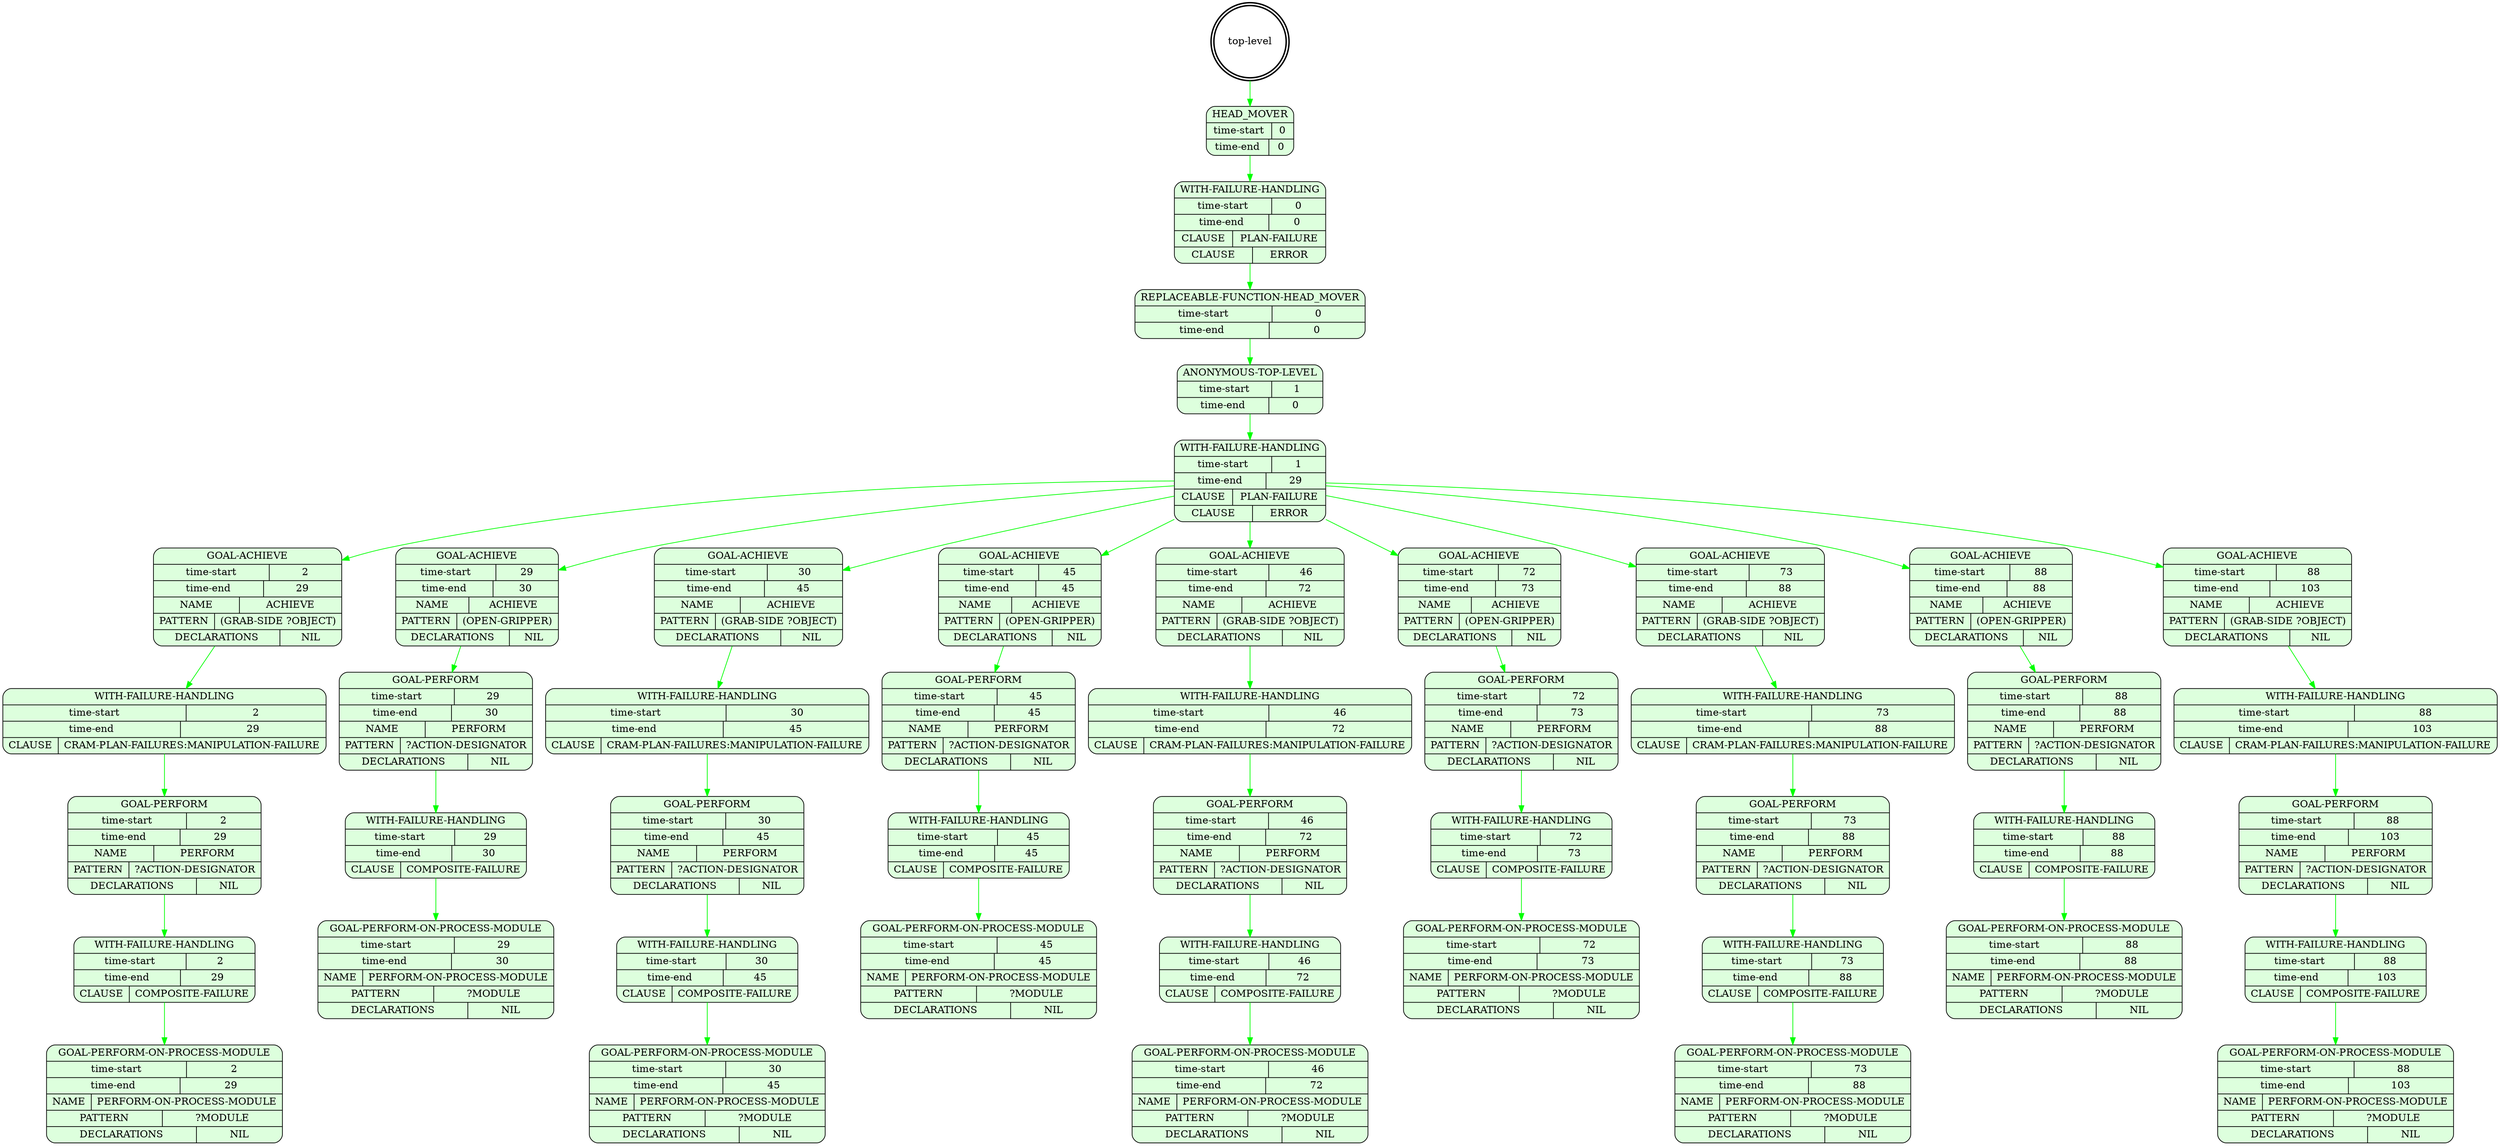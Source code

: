 digraph plangraph_5BrqQJrMxtlImcxs {
  node_vn2kSBZ3Fbf9rnP1 [shape=doublecircle, style=bold, label="top-level"];

  node_fJXAtloF75hXKgUX [shape=Mrecord, style=filled, fillcolor="#ddffdd", label="{HEAD_MOVER|{time-start | 0}|{time-end | 0}}"];
  edge [color="green", label=""];
  node_vn2kSBZ3Fbf9rnP1 -> node_fJXAtloF75hXKgUX;

  node_r3GMVmrrVsWeHs2T [shape=Mrecord, style=filled, fillcolor="#ddffdd", label="{WITH-FAILURE-HANDLING|{time-start | 0}|{time-end | 0}|{CLAUSE | PLAN-FAILURE}|{CLAUSE | ERROR}}"];
  edge [color="green", label=""];
  node_fJXAtloF75hXKgUX -> node_r3GMVmrrVsWeHs2T;

  node_HY7vQcoVL4M6GB1M [shape=Mrecord, style=filled, fillcolor="#ddffdd", label="{REPLACEABLE-FUNCTION-HEAD_MOVER|{time-start | 0}|{time-end | 0}}"];
  edge [color="green", label=""];
  node_r3GMVmrrVsWeHs2T -> node_HY7vQcoVL4M6GB1M;

  node_0dQWT3SS7jmibL8P [shape=Mrecord, style=filled, fillcolor="#ddffdd", label="{ANONYMOUS-TOP-LEVEL|{time-start | 1}|{time-end | 0}}"];
  edge [color="green", label=""];
  node_HY7vQcoVL4M6GB1M -> node_0dQWT3SS7jmibL8P;

  node_8vneYoQXAp9LGGAv [shape=Mrecord, style=filled, fillcolor="#ddffdd", label="{WITH-FAILURE-HANDLING|{time-start | 1}|{time-end | 29}|{CLAUSE | PLAN-FAILURE}|{CLAUSE | ERROR}}"];
  edge [color="green", label=""];
  node_0dQWT3SS7jmibL8P -> node_8vneYoQXAp9LGGAv;

  node_PPuVxKKG07HpnxeM [shape=Mrecord, style=filled, fillcolor="#ddffdd", label="{GOAL-ACHIEVE|{time-start | 2}|{time-end | 29}|{NAME | ACHIEVE}|{PATTERN | (GRAB-SIDE ?OBJECT)}|{DECLARATIONS | NIL}}"];
  edge [color="green", label=""];
  node_8vneYoQXAp9LGGAv -> node_PPuVxKKG07HpnxeM;

  node_nP1iu1RWJTKQNkzd [shape=Mrecord, style=filled, fillcolor="#ddffdd", label="{WITH-FAILURE-HANDLING|{time-start | 2}|{time-end | 29}|{CLAUSE | CRAM-PLAN-FAILURES:MANIPULATION-FAILURE}}"];
  edge [color="green", label=""];
  node_PPuVxKKG07HpnxeM -> node_nP1iu1RWJTKQNkzd;

  node_xqHF5CMguCg0aVy4 [shape=Mrecord, style=filled, fillcolor="#ddffdd", label="{GOAL-PERFORM|{time-start | 2}|{time-end | 29}|{NAME | PERFORM}|{PATTERN | ?ACTION-DESIGNATOR}|{DECLARATIONS | NIL}}"];
  edge [color="green", label=""];
  node_nP1iu1RWJTKQNkzd -> node_xqHF5CMguCg0aVy4;

  node_YYN7DWOQ35j7PxgG [shape=Mrecord, style=filled, fillcolor="#ddffdd", label="{WITH-FAILURE-HANDLING|{time-start | 2}|{time-end | 29}|{CLAUSE | COMPOSITE-FAILURE}}"];
  edge [color="green", label=""];
  node_xqHF5CMguCg0aVy4 -> node_YYN7DWOQ35j7PxgG;

  node_zbNkBoHzPR921LVo [shape=Mrecord, style=filled, fillcolor="#ddffdd", label="{GOAL-PERFORM-ON-PROCESS-MODULE|{time-start | 2}|{time-end | 29}|{NAME | PERFORM-ON-PROCESS-MODULE}|{PATTERN | ?MODULE}|{DECLARATIONS | NIL}}"];
  edge [color="green", label=""];
  node_YYN7DWOQ35j7PxgG -> node_zbNkBoHzPR921LVo;

  node_w4RgEbXDI7h9C915 [shape=Mrecord, style=filled, fillcolor="#ddffdd", label="{GOAL-ACHIEVE|{time-start | 29}|{time-end | 30}|{NAME | ACHIEVE}|{PATTERN | (OPEN-GRIPPER)}|{DECLARATIONS | NIL}}"];
  edge [color="green", label=""];
  node_8vneYoQXAp9LGGAv -> node_w4RgEbXDI7h9C915;

  node_wZDA0ivkEntNoMcS [shape=Mrecord, style=filled, fillcolor="#ddffdd", label="{GOAL-PERFORM|{time-start | 29}|{time-end | 30}|{NAME | PERFORM}|{PATTERN | ?ACTION-DESIGNATOR}|{DECLARATIONS | NIL}}"];
  edge [color="green", label=""];
  node_w4RgEbXDI7h9C915 -> node_wZDA0ivkEntNoMcS;

  node_ctg3gyqwzNtFnFjZ [shape=Mrecord, style=filled, fillcolor="#ddffdd", label="{WITH-FAILURE-HANDLING|{time-start | 29}|{time-end | 30}|{CLAUSE | COMPOSITE-FAILURE}}"];
  edge [color="green", label=""];
  node_wZDA0ivkEntNoMcS -> node_ctg3gyqwzNtFnFjZ;

  node_fw0jpZCifI93QrUM [shape=Mrecord, style=filled, fillcolor="#ddffdd", label="{GOAL-PERFORM-ON-PROCESS-MODULE|{time-start | 29}|{time-end | 30}|{NAME | PERFORM-ON-PROCESS-MODULE}|{PATTERN | ?MODULE}|{DECLARATIONS | NIL}}"];
  edge [color="green", label=""];
  node_ctg3gyqwzNtFnFjZ -> node_fw0jpZCifI93QrUM;

  node_nu0awaU5TmSJhF6V [shape=Mrecord, style=filled, fillcolor="#ddffdd", label="{GOAL-ACHIEVE|{time-start | 30}|{time-end | 45}|{NAME | ACHIEVE}|{PATTERN | (GRAB-SIDE ?OBJECT)}|{DECLARATIONS | NIL}}"];
  edge [color="green", label=""];
  node_8vneYoQXAp9LGGAv -> node_nu0awaU5TmSJhF6V;

  node_VqNNJuOuqtIjjnYK [shape=Mrecord, style=filled, fillcolor="#ddffdd", label="{WITH-FAILURE-HANDLING|{time-start | 30}|{time-end | 45}|{CLAUSE | CRAM-PLAN-FAILURES:MANIPULATION-FAILURE}}"];
  edge [color="green", label=""];
  node_nu0awaU5TmSJhF6V -> node_VqNNJuOuqtIjjnYK;

  node_78XRFntag0jbHsRU [shape=Mrecord, style=filled, fillcolor="#ddffdd", label="{GOAL-PERFORM|{time-start | 30}|{time-end | 45}|{NAME | PERFORM}|{PATTERN | ?ACTION-DESIGNATOR}|{DECLARATIONS | NIL}}"];
  edge [color="green", label=""];
  node_VqNNJuOuqtIjjnYK -> node_78XRFntag0jbHsRU;

  node_LHydJPacUt7zmac1 [shape=Mrecord, style=filled, fillcolor="#ddffdd", label="{WITH-FAILURE-HANDLING|{time-start | 30}|{time-end | 45}|{CLAUSE | COMPOSITE-FAILURE}}"];
  edge [color="green", label=""];
  node_78XRFntag0jbHsRU -> node_LHydJPacUt7zmac1;

  node_QOjYhjMb65qrPTuO [shape=Mrecord, style=filled, fillcolor="#ddffdd", label="{GOAL-PERFORM-ON-PROCESS-MODULE|{time-start | 30}|{time-end | 45}|{NAME | PERFORM-ON-PROCESS-MODULE}|{PATTERN | ?MODULE}|{DECLARATIONS | NIL}}"];
  edge [color="green", label=""];
  node_LHydJPacUt7zmac1 -> node_QOjYhjMb65qrPTuO;

  node_usK8USpvIwi9rmfA [shape=Mrecord, style=filled, fillcolor="#ddffdd", label="{GOAL-ACHIEVE|{time-start | 45}|{time-end | 45}|{NAME | ACHIEVE}|{PATTERN | (OPEN-GRIPPER)}|{DECLARATIONS | NIL}}"];
  edge [color="green", label=""];
  node_8vneYoQXAp9LGGAv -> node_usK8USpvIwi9rmfA;

  node_5FrSTcMs48ac37uI [shape=Mrecord, style=filled, fillcolor="#ddffdd", label="{GOAL-PERFORM|{time-start | 45}|{time-end | 45}|{NAME | PERFORM}|{PATTERN | ?ACTION-DESIGNATOR}|{DECLARATIONS | NIL}}"];
  edge [color="green", label=""];
  node_usK8USpvIwi9rmfA -> node_5FrSTcMs48ac37uI;

  node_VBigSr0UVtUyZ2c0 [shape=Mrecord, style=filled, fillcolor="#ddffdd", label="{WITH-FAILURE-HANDLING|{time-start | 45}|{time-end | 45}|{CLAUSE | COMPOSITE-FAILURE}}"];
  edge [color="green", label=""];
  node_5FrSTcMs48ac37uI -> node_VBigSr0UVtUyZ2c0;

  node_w4IkfaeB7D1SjWhE [shape=Mrecord, style=filled, fillcolor="#ddffdd", label="{GOAL-PERFORM-ON-PROCESS-MODULE|{time-start | 45}|{time-end | 45}|{NAME | PERFORM-ON-PROCESS-MODULE}|{PATTERN | ?MODULE}|{DECLARATIONS | NIL}}"];
  edge [color="green", label=""];
  node_VBigSr0UVtUyZ2c0 -> node_w4IkfaeB7D1SjWhE;

  node_mxyxESCS6U6iYHFs [shape=Mrecord, style=filled, fillcolor="#ddffdd", label="{GOAL-ACHIEVE|{time-start | 46}|{time-end | 72}|{NAME | ACHIEVE}|{PATTERN | (GRAB-SIDE ?OBJECT)}|{DECLARATIONS | NIL}}"];
  edge [color="green", label=""];
  node_8vneYoQXAp9LGGAv -> node_mxyxESCS6U6iYHFs;

  node_FACf7BZm1VLTrg7g [shape=Mrecord, style=filled, fillcolor="#ddffdd", label="{WITH-FAILURE-HANDLING|{time-start | 46}|{time-end | 72}|{CLAUSE | CRAM-PLAN-FAILURES:MANIPULATION-FAILURE}}"];
  edge [color="green", label=""];
  node_mxyxESCS6U6iYHFs -> node_FACf7BZm1VLTrg7g;

  node_XrubNzgxpSyK6ToH [shape=Mrecord, style=filled, fillcolor="#ddffdd", label="{GOAL-PERFORM|{time-start | 46}|{time-end | 72}|{NAME | PERFORM}|{PATTERN | ?ACTION-DESIGNATOR}|{DECLARATIONS | NIL}}"];
  edge [color="green", label=""];
  node_FACf7BZm1VLTrg7g -> node_XrubNzgxpSyK6ToH;

  node_SpveMOWwEgpBJccy [shape=Mrecord, style=filled, fillcolor="#ddffdd", label="{WITH-FAILURE-HANDLING|{time-start | 46}|{time-end | 72}|{CLAUSE | COMPOSITE-FAILURE}}"];
  edge [color="green", label=""];
  node_XrubNzgxpSyK6ToH -> node_SpveMOWwEgpBJccy;

  node_EFfpotVRjOgf0ZjB [shape=Mrecord, style=filled, fillcolor="#ddffdd", label="{GOAL-PERFORM-ON-PROCESS-MODULE|{time-start | 46}|{time-end | 72}|{NAME | PERFORM-ON-PROCESS-MODULE}|{PATTERN | ?MODULE}|{DECLARATIONS | NIL}}"];
  edge [color="green", label=""];
  node_SpveMOWwEgpBJccy -> node_EFfpotVRjOgf0ZjB;

  node_jMMdUPfgFHOxZpUT [shape=Mrecord, style=filled, fillcolor="#ddffdd", label="{GOAL-ACHIEVE|{time-start | 72}|{time-end | 73}|{NAME | ACHIEVE}|{PATTERN | (OPEN-GRIPPER)}|{DECLARATIONS | NIL}}"];
  edge [color="green", label=""];
  node_8vneYoQXAp9LGGAv -> node_jMMdUPfgFHOxZpUT;

  node_SurXo7ROgBqs9eZ7 [shape=Mrecord, style=filled, fillcolor="#ddffdd", label="{GOAL-PERFORM|{time-start | 72}|{time-end | 73}|{NAME | PERFORM}|{PATTERN | ?ACTION-DESIGNATOR}|{DECLARATIONS | NIL}}"];
  edge [color="green", label=""];
  node_jMMdUPfgFHOxZpUT -> node_SurXo7ROgBqs9eZ7;

  node_g72YCA12jDS87nS2 [shape=Mrecord, style=filled, fillcolor="#ddffdd", label="{WITH-FAILURE-HANDLING|{time-start | 72}|{time-end | 73}|{CLAUSE | COMPOSITE-FAILURE}}"];
  edge [color="green", label=""];
  node_SurXo7ROgBqs9eZ7 -> node_g72YCA12jDS87nS2;

  node_bFgK3O5KLw5Vl4g8 [shape=Mrecord, style=filled, fillcolor="#ddffdd", label="{GOAL-PERFORM-ON-PROCESS-MODULE|{time-start | 72}|{time-end | 73}|{NAME | PERFORM-ON-PROCESS-MODULE}|{PATTERN | ?MODULE}|{DECLARATIONS | NIL}}"];
  edge [color="green", label=""];
  node_g72YCA12jDS87nS2 -> node_bFgK3O5KLw5Vl4g8;

  node_lF9Zy5ZAiTQeKQ0z [shape=Mrecord, style=filled, fillcolor="#ddffdd", label="{GOAL-ACHIEVE|{time-start | 73}|{time-end | 88}|{NAME | ACHIEVE}|{PATTERN | (GRAB-SIDE ?OBJECT)}|{DECLARATIONS | NIL}}"];
  edge [color="green", label=""];
  node_8vneYoQXAp9LGGAv -> node_lF9Zy5ZAiTQeKQ0z;

  node_7aul2jsHl5pGCiAd [shape=Mrecord, style=filled, fillcolor="#ddffdd", label="{WITH-FAILURE-HANDLING|{time-start | 73}|{time-end | 88}|{CLAUSE | CRAM-PLAN-FAILURES:MANIPULATION-FAILURE}}"];
  edge [color="green", label=""];
  node_lF9Zy5ZAiTQeKQ0z -> node_7aul2jsHl5pGCiAd;

  node_CdvzzkCH9J0mNpLZ [shape=Mrecord, style=filled, fillcolor="#ddffdd", label="{GOAL-PERFORM|{time-start | 73}|{time-end | 88}|{NAME | PERFORM}|{PATTERN | ?ACTION-DESIGNATOR}|{DECLARATIONS | NIL}}"];
  edge [color="green", label=""];
  node_7aul2jsHl5pGCiAd -> node_CdvzzkCH9J0mNpLZ;

  node_KoCtOfiPJOfpCIBf [shape=Mrecord, style=filled, fillcolor="#ddffdd", label="{WITH-FAILURE-HANDLING|{time-start | 73}|{time-end | 88}|{CLAUSE | COMPOSITE-FAILURE}}"];
  edge [color="green", label=""];
  node_CdvzzkCH9J0mNpLZ -> node_KoCtOfiPJOfpCIBf;

  node_7NkGGwjFY9ThpXTx [shape=Mrecord, style=filled, fillcolor="#ddffdd", label="{GOAL-PERFORM-ON-PROCESS-MODULE|{time-start | 73}|{time-end | 88}|{NAME | PERFORM-ON-PROCESS-MODULE}|{PATTERN | ?MODULE}|{DECLARATIONS | NIL}}"];
  edge [color="green", label=""];
  node_KoCtOfiPJOfpCIBf -> node_7NkGGwjFY9ThpXTx;

  node_xcGkuQxwV8CffQ16 [shape=Mrecord, style=filled, fillcolor="#ddffdd", label="{GOAL-ACHIEVE|{time-start | 88}|{time-end | 88}|{NAME | ACHIEVE}|{PATTERN | (OPEN-GRIPPER)}|{DECLARATIONS | NIL}}"];
  edge [color="green", label=""];
  node_8vneYoQXAp9LGGAv -> node_xcGkuQxwV8CffQ16;

  node_3oYyneIEDIsq0qXX [shape=Mrecord, style=filled, fillcolor="#ddffdd", label="{GOAL-PERFORM|{time-start | 88}|{time-end | 88}|{NAME | PERFORM}|{PATTERN | ?ACTION-DESIGNATOR}|{DECLARATIONS | NIL}}"];
  edge [color="green", label=""];
  node_xcGkuQxwV8CffQ16 -> node_3oYyneIEDIsq0qXX;

  node_YOySQF8gha67tnNj [shape=Mrecord, style=filled, fillcolor="#ddffdd", label="{WITH-FAILURE-HANDLING|{time-start | 88}|{time-end | 88}|{CLAUSE | COMPOSITE-FAILURE}}"];
  edge [color="green", label=""];
  node_3oYyneIEDIsq0qXX -> node_YOySQF8gha67tnNj;

  node_CS4kgbbWj5hfBHZB [shape=Mrecord, style=filled, fillcolor="#ddffdd", label="{GOAL-PERFORM-ON-PROCESS-MODULE|{time-start | 88}|{time-end | 88}|{NAME | PERFORM-ON-PROCESS-MODULE}|{PATTERN | ?MODULE}|{DECLARATIONS | NIL}}"];
  edge [color="green", label=""];
  node_YOySQF8gha67tnNj -> node_CS4kgbbWj5hfBHZB;

  node_ABz8nSqqkMYDoxn4 [shape=Mrecord, style=filled, fillcolor="#ddffdd", label="{GOAL-ACHIEVE|{time-start | 88}|{time-end | 103}|{NAME | ACHIEVE}|{PATTERN | (GRAB-SIDE ?OBJECT)}|{DECLARATIONS | NIL}}"];
  edge [color="green", label=""];
  node_8vneYoQXAp9LGGAv -> node_ABz8nSqqkMYDoxn4;

  node_pbwcNga6vqVSIYFz [shape=Mrecord, style=filled, fillcolor="#ddffdd", label="{WITH-FAILURE-HANDLING|{time-start | 88}|{time-end | 103}|{CLAUSE | CRAM-PLAN-FAILURES:MANIPULATION-FAILURE}}"];
  edge [color="green", label=""];
  node_ABz8nSqqkMYDoxn4 -> node_pbwcNga6vqVSIYFz;

  node_JAp78ntnfc7VROox [shape=Mrecord, style=filled, fillcolor="#ddffdd", label="{GOAL-PERFORM|{time-start | 88}|{time-end | 103}|{NAME | PERFORM}|{PATTERN | ?ACTION-DESIGNATOR}|{DECLARATIONS | NIL}}"];
  edge [color="green", label=""];
  node_pbwcNga6vqVSIYFz -> node_JAp78ntnfc7VROox;

  node_zD7uFgRsgfwgmGyA [shape=Mrecord, style=filled, fillcolor="#ddffdd", label="{WITH-FAILURE-HANDLING|{time-start | 88}|{time-end | 103}|{CLAUSE | COMPOSITE-FAILURE}}"];
  edge [color="green", label=""];
  node_JAp78ntnfc7VROox -> node_zD7uFgRsgfwgmGyA;

  node_gIQsitPOrNht5tPG [shape=Mrecord, style=filled, fillcolor="#ddffdd", label="{GOAL-PERFORM-ON-PROCESS-MODULE|{time-start | 88}|{time-end | 103}|{NAME | PERFORM-ON-PROCESS-MODULE}|{PATTERN | ?MODULE}|{DECLARATIONS | NIL}}"];
  edge [color="green", label=""];
  node_zD7uFgRsgfwgmGyA -> node_gIQsitPOrNht5tPG;
}
